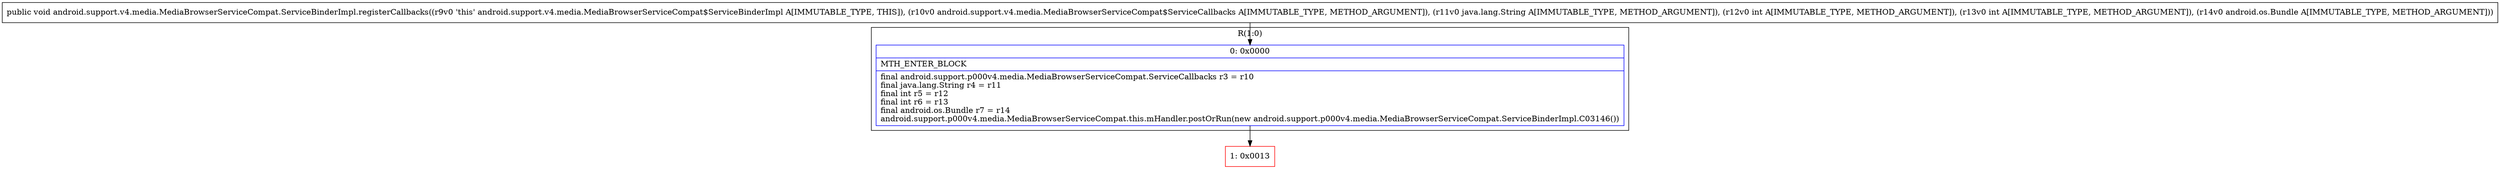digraph "CFG forandroid.support.v4.media.MediaBrowserServiceCompat.ServiceBinderImpl.registerCallbacks(Landroid\/support\/v4\/media\/MediaBrowserServiceCompat$ServiceCallbacks;Ljava\/lang\/String;IILandroid\/os\/Bundle;)V" {
subgraph cluster_Region_33428484 {
label = "R(1:0)";
node [shape=record,color=blue];
Node_0 [shape=record,label="{0\:\ 0x0000|MTH_ENTER_BLOCK\l|final android.support.p000v4.media.MediaBrowserServiceCompat.ServiceCallbacks r3 = r10\lfinal java.lang.String r4 = r11\lfinal int r5 = r12\lfinal int r6 = r13\lfinal android.os.Bundle r7 = r14\landroid.support.p000v4.media.MediaBrowserServiceCompat.this.mHandler.postOrRun(new android.support.p000v4.media.MediaBrowserServiceCompat.ServiceBinderImpl.C03146())\l}"];
}
Node_1 [shape=record,color=red,label="{1\:\ 0x0013}"];
MethodNode[shape=record,label="{public void android.support.v4.media.MediaBrowserServiceCompat.ServiceBinderImpl.registerCallbacks((r9v0 'this' android.support.v4.media.MediaBrowserServiceCompat$ServiceBinderImpl A[IMMUTABLE_TYPE, THIS]), (r10v0 android.support.v4.media.MediaBrowserServiceCompat$ServiceCallbacks A[IMMUTABLE_TYPE, METHOD_ARGUMENT]), (r11v0 java.lang.String A[IMMUTABLE_TYPE, METHOD_ARGUMENT]), (r12v0 int A[IMMUTABLE_TYPE, METHOD_ARGUMENT]), (r13v0 int A[IMMUTABLE_TYPE, METHOD_ARGUMENT]), (r14v0 android.os.Bundle A[IMMUTABLE_TYPE, METHOD_ARGUMENT])) }"];
MethodNode -> Node_0;
Node_0 -> Node_1;
}

